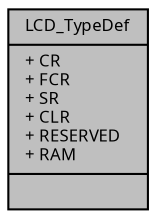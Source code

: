 digraph "LCD_TypeDef"
{
  edge [fontname="Sans",fontsize="8",labelfontname="Sans",labelfontsize="8"];
  node [fontname="Sans",fontsize="8",shape=record];
  Node1 [label="{LCD_TypeDef\n|+ CR\l+ FCR\l+ SR\l+ CLR\l+ RESERVED\l+ RAM\l|}",height=0.2,width=0.4,color="black", fillcolor="grey75", style="filled", fontcolor="black"];
}
